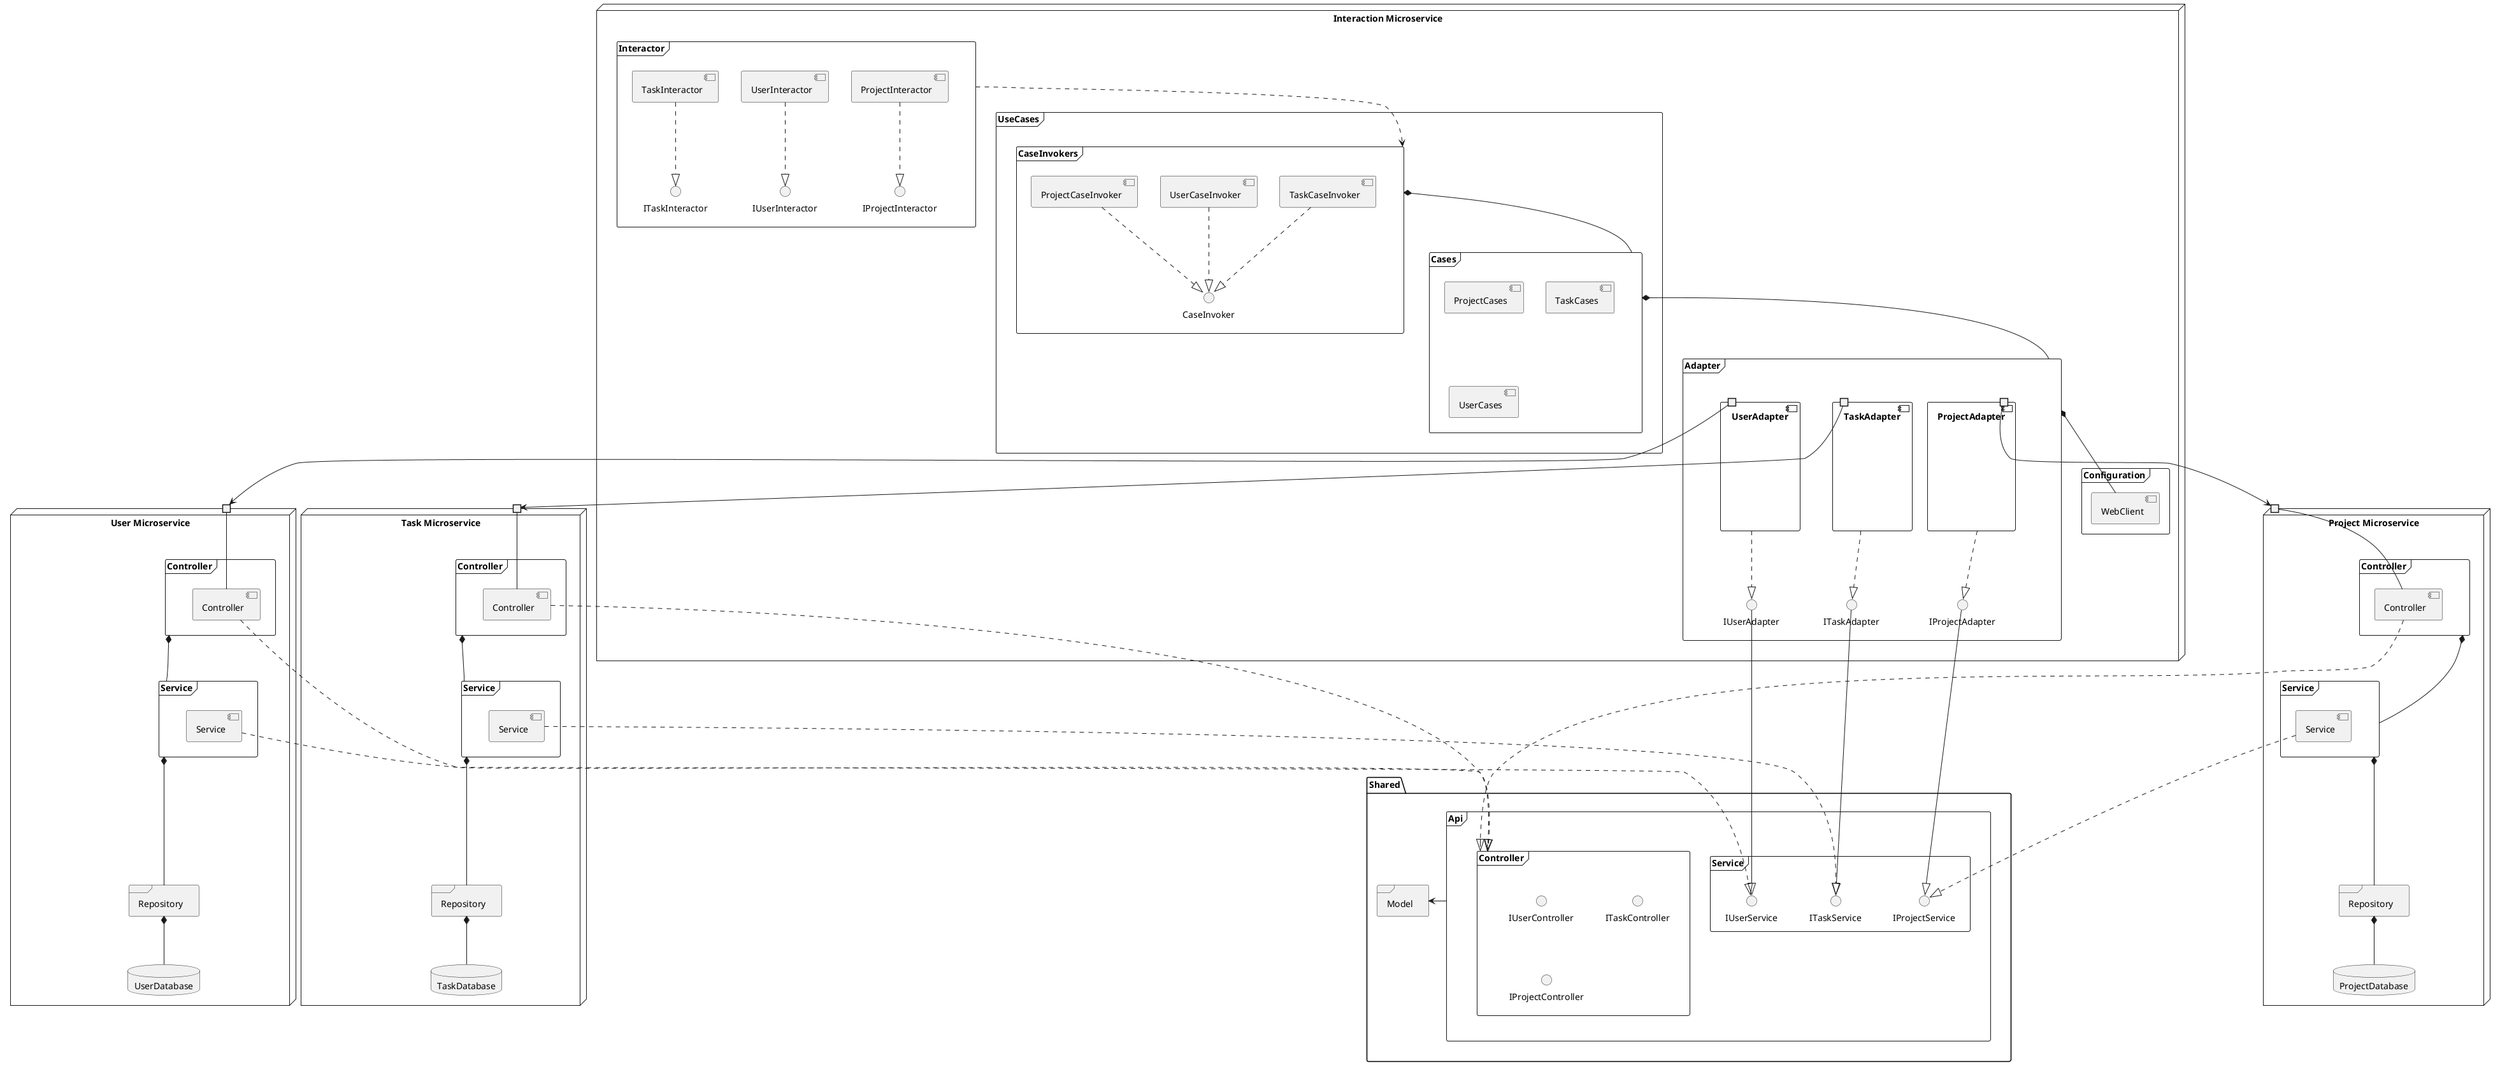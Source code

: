 @startuml

package "Shared" {
    frame "Api" {
        frame "Service" as ss {
            () IUserService as ius
            () ITaskService as its
            () IProjectService as ips
        }
        frame "Controller" as sc {
            () IUserController as iuc
            () ITaskController as itc
            () IProjectController as ipc
        }
    }
    frame "Model" {
    }

    "Api" -> "Model"
}


node "Interaction Microservice" as im {
    frame "Interactor" {
        [ProjectInteractor] as pi
        [UserInteractor] as ui
        [TaskInteractor] as ti

        () IProjectInteractor as ipi
        () ITaskInteractor as iti
        () IUserInteractor as iui

        [pi] ..|> ipi
        [ui] ..|> iui
        [ti] ..|> iti
    }

    frame Adapter {
        () IProjectAdapter as ipa
        () ITaskAdapter as ita
        () IUserAdapter as iua

        ipa --|> ips
        ita --|> its
        iua --|> ius

        component ProjectAdapter as pa {
            port " " as pap
        }
        component TaskAdapter as ta {
            port " " as tap
        }
        component UserAdapter as ua {
            port " " as uap
        }

        pa ..|> ipa
        ta ..|> ita
        ua ..|> iua
    }
    frame "Configuration" {
        [WebClient] as wc
    }
    Adapter *-- wc

    frame "UseCases" {

        frame "CaseInvokers" {
            () CaseInvoker as ci

            [ProjectCaseInvoker] as pci
            [TaskCaseInvoker] as tci
            [UserCaseInvoker] as uci


            [pci] ..|> ci
            [tci] ..|> ci
            [uci] ..|> ci

            "Interactor" ..> "CaseInvokers"
        }


        frame Cases {
            [ProjectCases] as pc
            [TaskCases] as tc
            [UserCases] as uc
        }

        "CaseInvokers" *-- Cases

        Cases *-- Adapter
    }
}

node "User Microservice" as um {
    frame "Repository" as umr {

    }
    frame "Service" as ums {
        [Service] as ums_s

        ums_s ..|> ius
    }
    frame "Controller"  as umc {
        [Controller] as umc_c

        umc_c ..|> sc
    }

    database UserDatabase as ud

    umr *-- ud

    umc *-- ums

    ums *-- umr

    port " " as ump

    ump -- umc_c

    uap --> ump
}

node "Task Microservice" as tm {
    frame "Repository" as tmr {

    }
    frame "Service" as tms {
        [Service] as tms_s

        tms_s ..|> its
    }
    frame "Controller"  as tmc {
        [Controller] as tmc_c

        tmc_c ..|> sc
    }

    database TaskDatabase as td

    tmr *-- td

    tmc *-- tms

    tms *-- tmr

    port " " as tmp

    tmp -- tmc_c

    tap --> tmp
}

node "Project Microservice" as pm {
    frame "Repository" as pmr {

    }
    frame "Service" as pms {
        [Service] as pms_s

        pms_s ..|> ips

    }
    frame "Controller"  as pmc {
        [Controller] as pmc_c

        pmc_c ..|> sc
    }

    database ProjectDatabase as pd

    pmr *-- pd

    pmc *-- pms

    pms *-- pmr

    port " " as pmp

    pmp -- pmc_c

    pap --> pmp
}
@enduml